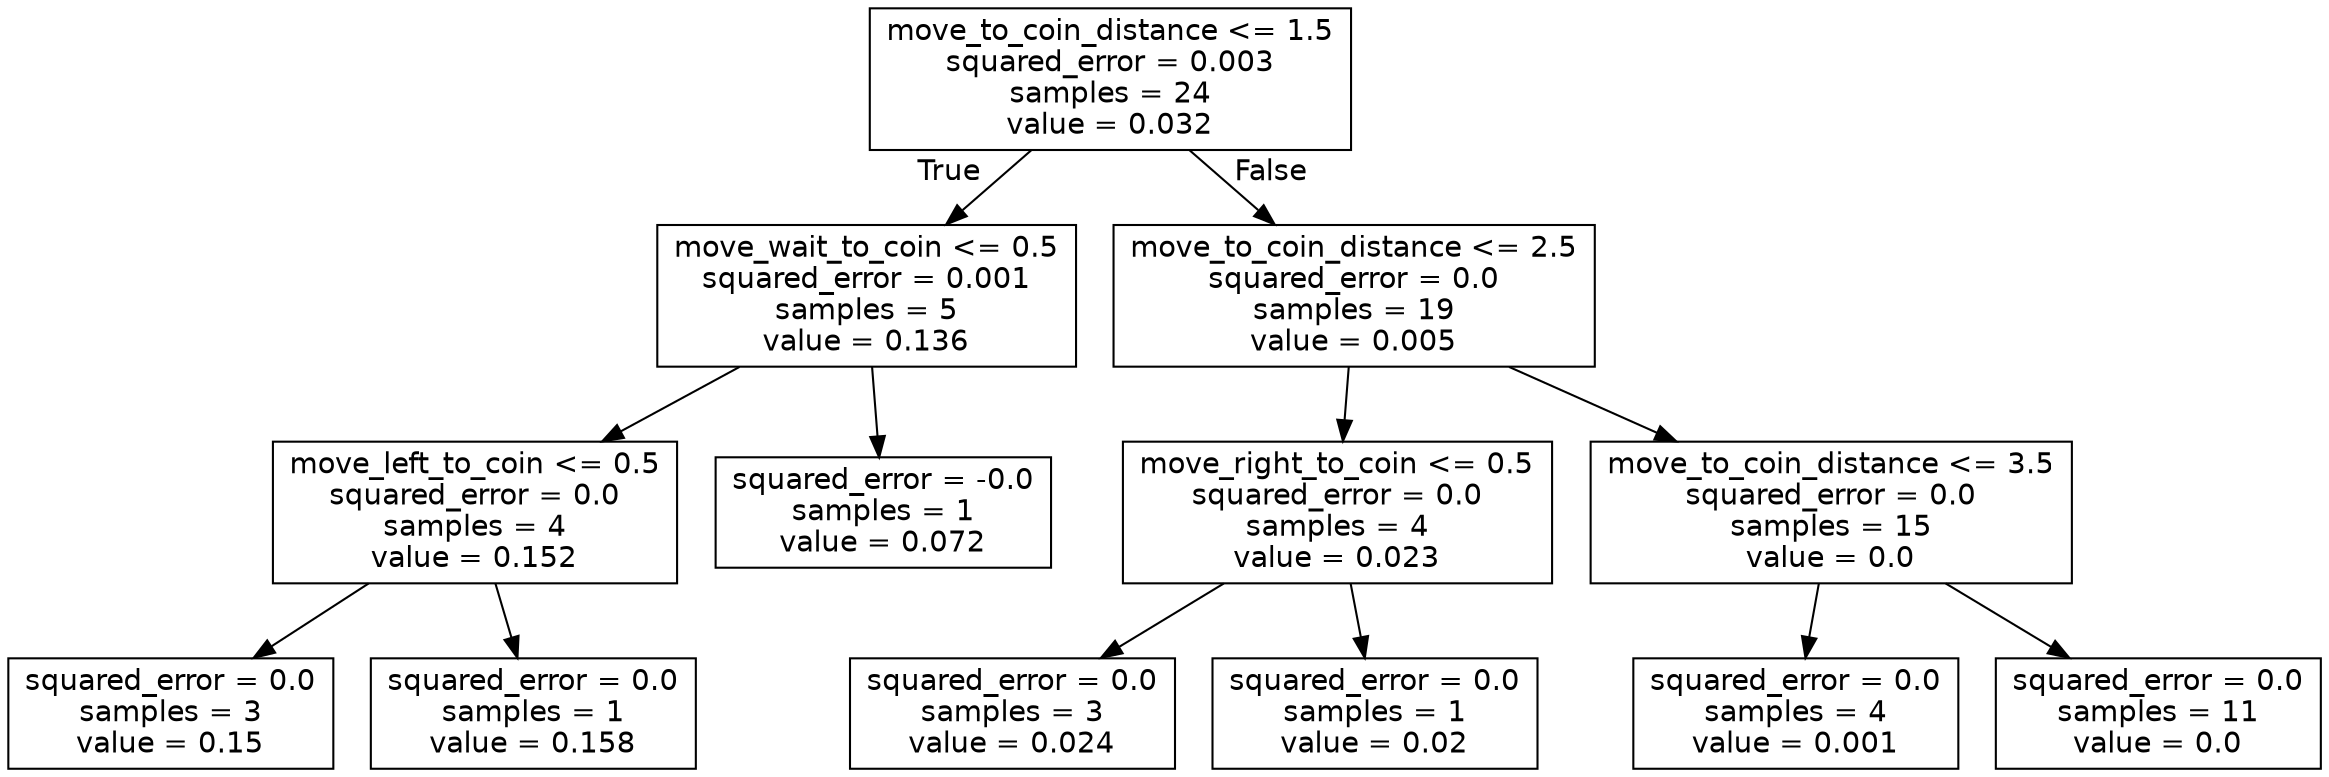 digraph Tree {
node [shape=box, fontname="helvetica"] ;
edge [fontname="helvetica"] ;
0 [label="move_to_coin_distance <= 1.5\nsquared_error = 0.003\nsamples = 24\nvalue = 0.032"] ;
1 [label="move_wait_to_coin <= 0.5\nsquared_error = 0.001\nsamples = 5\nvalue = 0.136"] ;
0 -> 1 [labeldistance=2.5, labelangle=45, headlabel="True"] ;
2 [label="move_left_to_coin <= 0.5\nsquared_error = 0.0\nsamples = 4\nvalue = 0.152"] ;
1 -> 2 ;
3 [label="squared_error = 0.0\nsamples = 3\nvalue = 0.15"] ;
2 -> 3 ;
4 [label="squared_error = 0.0\nsamples = 1\nvalue = 0.158"] ;
2 -> 4 ;
5 [label="squared_error = -0.0\nsamples = 1\nvalue = 0.072"] ;
1 -> 5 ;
6 [label="move_to_coin_distance <= 2.5\nsquared_error = 0.0\nsamples = 19\nvalue = 0.005"] ;
0 -> 6 [labeldistance=2.5, labelangle=-45, headlabel="False"] ;
7 [label="move_right_to_coin <= 0.5\nsquared_error = 0.0\nsamples = 4\nvalue = 0.023"] ;
6 -> 7 ;
8 [label="squared_error = 0.0\nsamples = 3\nvalue = 0.024"] ;
7 -> 8 ;
9 [label="squared_error = 0.0\nsamples = 1\nvalue = 0.02"] ;
7 -> 9 ;
10 [label="move_to_coin_distance <= 3.5\nsquared_error = 0.0\nsamples = 15\nvalue = 0.0"] ;
6 -> 10 ;
11 [label="squared_error = 0.0\nsamples = 4\nvalue = 0.001"] ;
10 -> 11 ;
12 [label="squared_error = 0.0\nsamples = 11\nvalue = 0.0"] ;
10 -> 12 ;
}